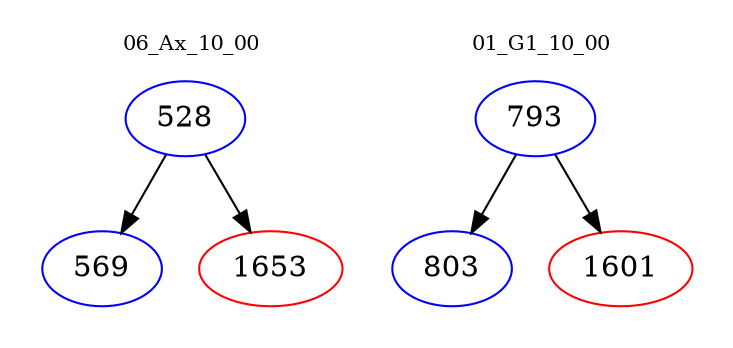 digraph{
subgraph cluster_0 {
color = white
label = "06_Ax_10_00";
fontsize=10;
T0_528 [label="528", color="blue"]
T0_528 -> T0_569 [color="black"]
T0_569 [label="569", color="blue"]
T0_528 -> T0_1653 [color="black"]
T0_1653 [label="1653", color="red"]
}
subgraph cluster_1 {
color = white
label = "01_G1_10_00";
fontsize=10;
T1_793 [label="793", color="blue"]
T1_793 -> T1_803 [color="black"]
T1_803 [label="803", color="blue"]
T1_793 -> T1_1601 [color="black"]
T1_1601 [label="1601", color="red"]
}
}
